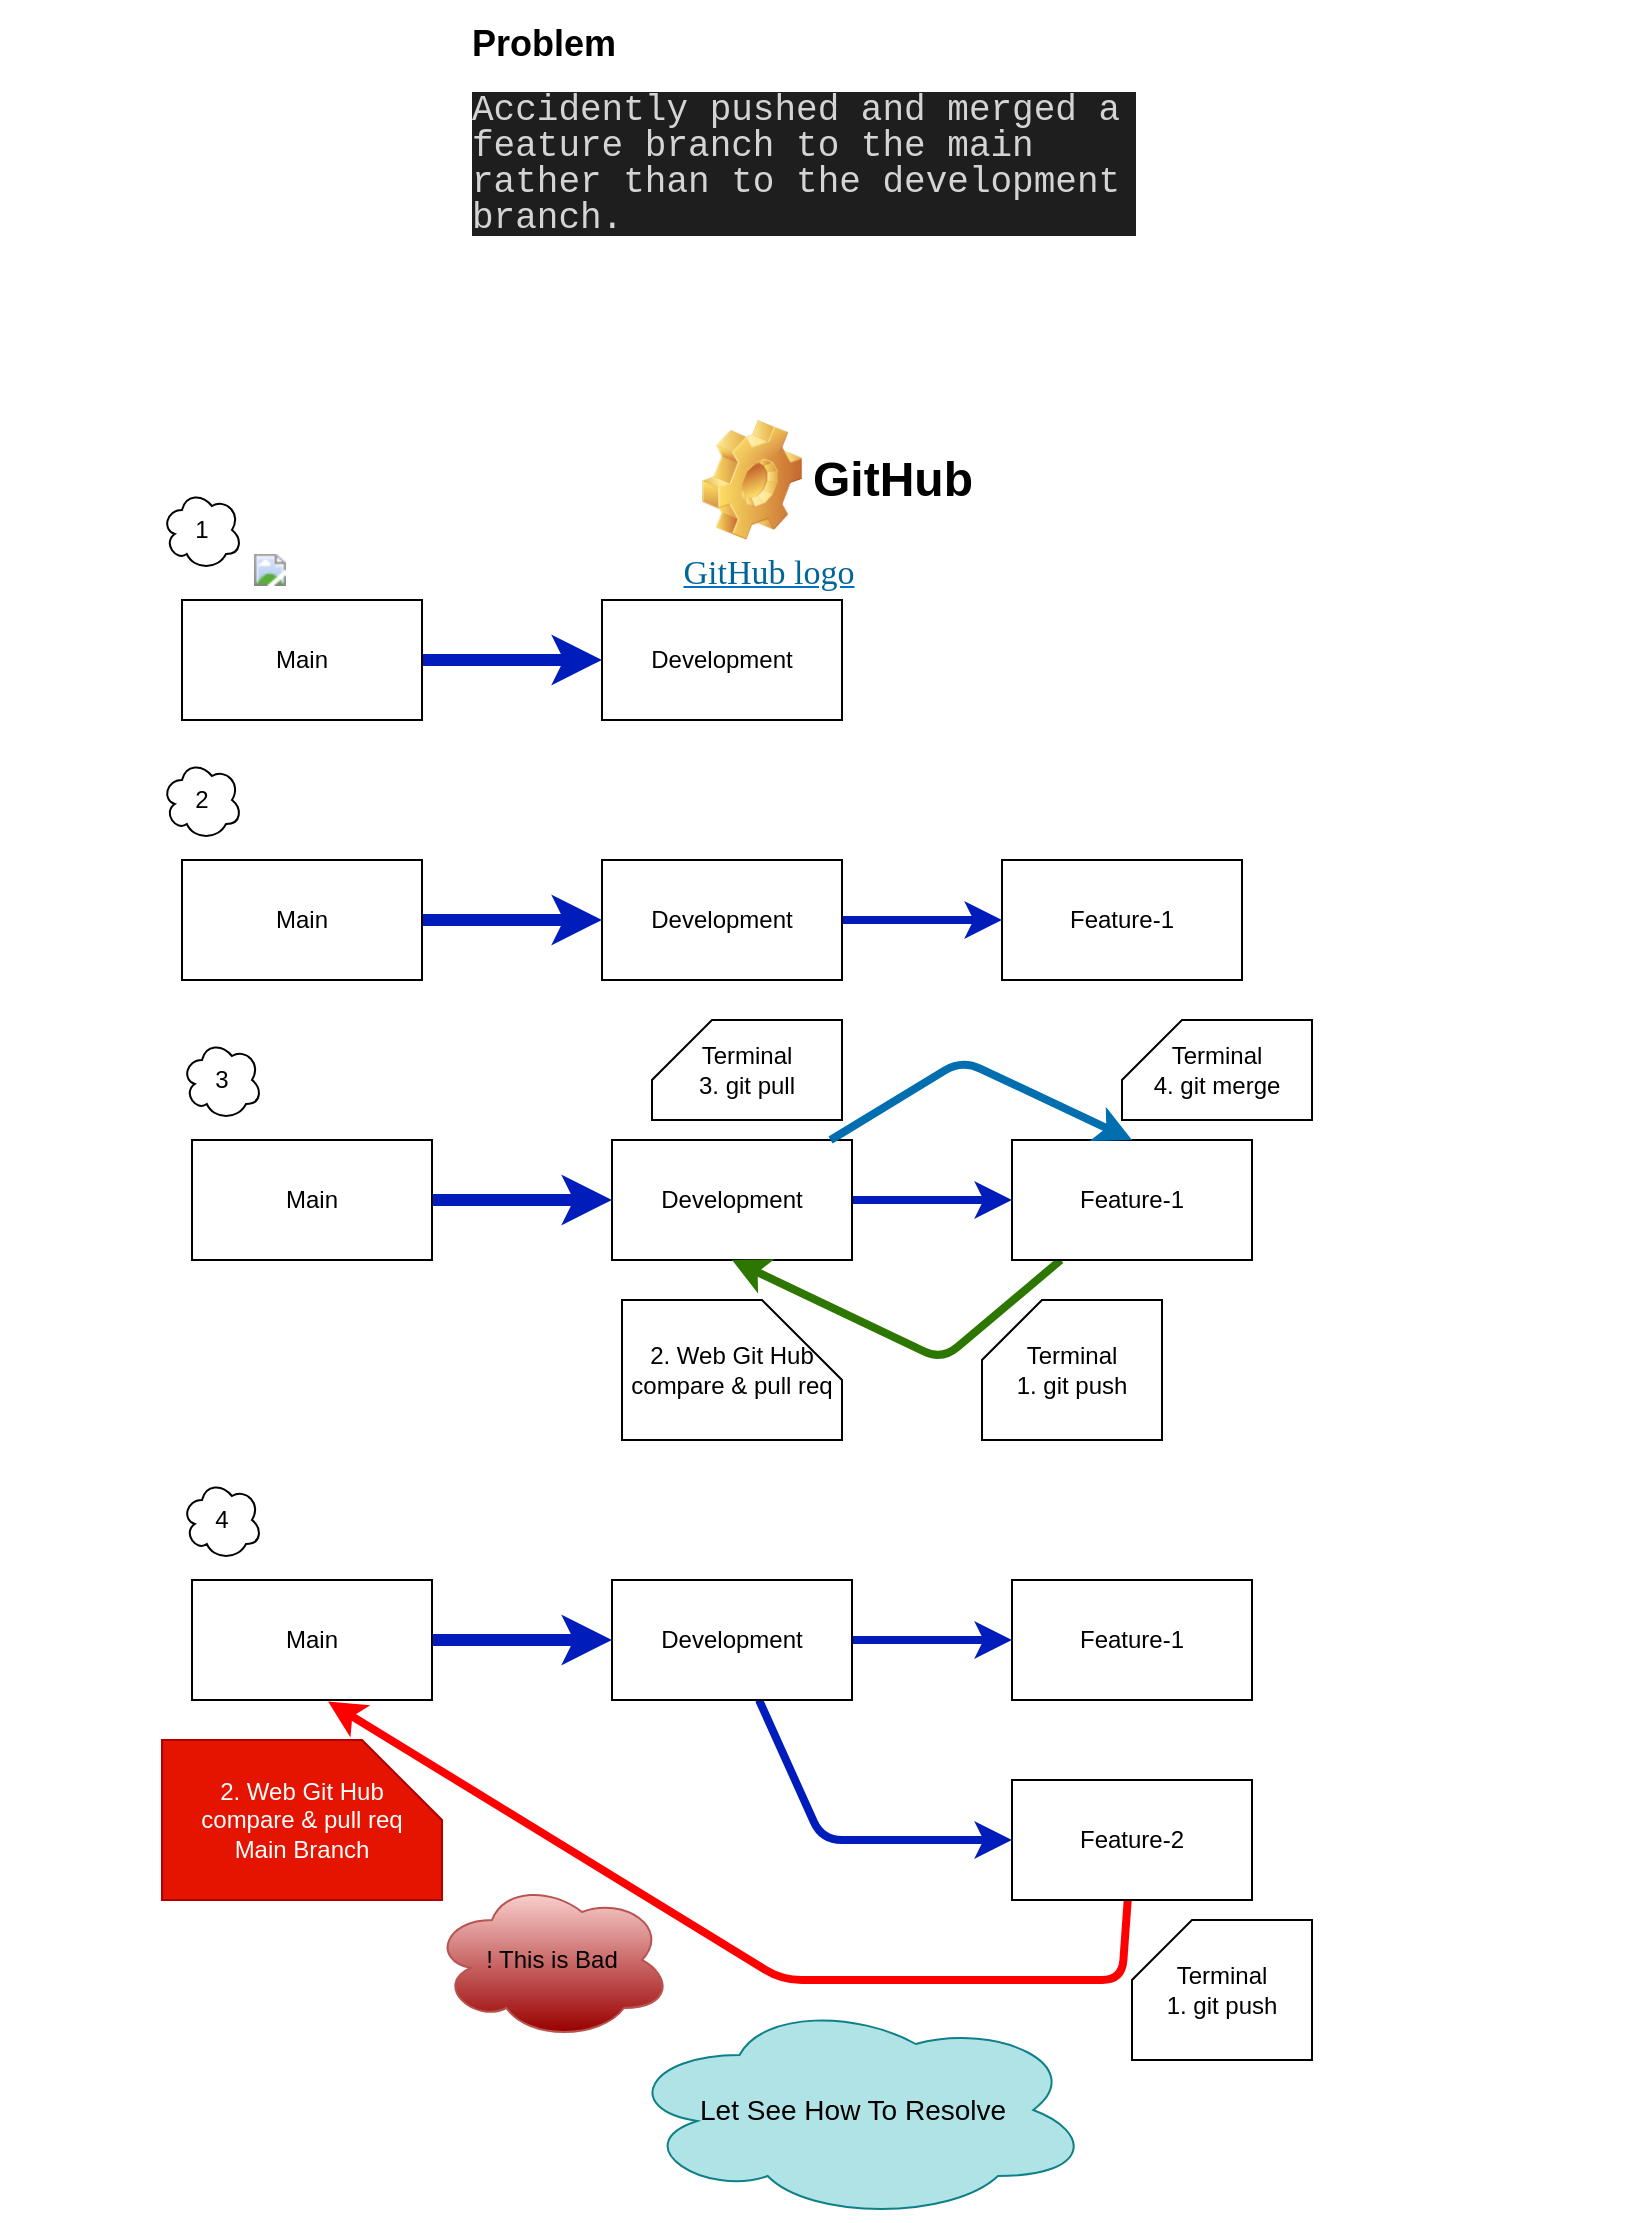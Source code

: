 <mxfile>
    <diagram id="Ax8ytzCEUU-1Sc1jVnvf" name="Page-1">
        <mxGraphModel dx="1360" dy="1507" grid="1" gridSize="10" guides="1" tooltips="1" connect="1" arrows="1" fold="1" page="1" pageScale="1" pageWidth="850" pageHeight="1100" math="0" shadow="0">
            <root>
                <mxCell id="0"/>
                <mxCell id="1" parent="0"/>
                <mxCell id="3" value="" style="shape=waypoint;sketch=0;size=6;pointerEvents=1;points=[];fillColor=#1ba1e2;resizable=0;rotatable=0;perimeter=centerPerimeter;snapToPoint=1;rounded=0;fontFamily=Helvetica;fontSize=12;fontColor=#ffffff;align=center;strokeColor=#006EAF;html=1;" parent="1" vertex="1">
                    <mxGeometry x="-20" y="80" width="820" height="820" as="geometry"/>
                </mxCell>
                <mxCell id="13" value="" style="edgeStyle=none;html=1;fontSize=27;fillColor=#0050ef;strokeColor=#001DBC;strokeWidth=6;" parent="1" source="2" target="12" edge="1">
                    <mxGeometry relative="1" as="geometry"/>
                </mxCell>
                <mxCell id="2" value="Main" style="rounded=0;whiteSpace=wrap;html=1;" parent="1" vertex="1">
                    <mxGeometry x="70" y="90" width="120" height="60" as="geometry"/>
                </mxCell>
                <mxCell id="5" value="&lt;a style=&quot;box-sizing: inherit; color: rgb(0, 102, 153); text-decoration: underline rgb(0, 111, 196); transition: all 0.25s ease 0s; outline: 0px; font-family: &amp;quot;Libre Baskerville&amp;quot;, serif; font-size: 17px; font-style: normal; font-variant-caps: normal; font-weight: 400; letter-spacing: normal; text-align: center; text-indent: 0px; text-transform: none; word-spacing: 0px; text-size-adjust: auto; -webkit-text-stroke-width: 0px;&quot; aria-haspopup=&quot;dialog&quot; aria-controls=&quot;fancybox-wrap&quot; class=&quot;fancybox image&quot; href=&quot;https://1000logos.net/wp-content/uploads/2021/05/GitHub-logo.png&quot;&gt;&lt;img style=&quot;box-sizing: inherit; height: auto; max-width: 100%; border: 0px; clear: both; display: block; margin-left: auto; margin-right: auto;&quot; sizes=&quot;(max-width: 500px) 100vw, 500px&quot; srcset=&quot;https://1000logos.net/wp-content/uploads/2021/05/GitHub-logo-500x281.png 500w, https://1000logos.net/wp-content/uploads/2021/05/GitHub-logo-140x79.png 140w, https://1000logos.net/wp-content/uploads/2021/05/GitHub-logo-768x432.png 768w, https://1000logos.net/wp-content/uploads/2021/05/GitHub-logo-1536x864.png 1536w, https://1000logos.net/wp-content/uploads/2021/05/GitHub-logo-2048x1152.png 2048w&quot; height=&quot;281&quot; width=&quot;500&quot; alt=&quot;GitHub logo&quot; src=&quot;https://1000logos.net/wp-content/uploads/2021/05/GitHub-logo-500x281.png&quot; class=&quot;aligncenter size-medium wp-image-109407&quot; decoding=&quot;async&quot;&gt;&lt;/a&gt;&lt;em style=&quot;box-sizing: inherit; font-style: italic; caret-color: rgb(17, 17, 17); color: rgb(17, 17, 17); font-family: &amp;quot;Libre Baskerville&amp;quot;, serif; font-size: 17px; font-variant-caps: normal; font-weight: 400; letter-spacing: normal; text-align: center; text-indent: 0px; text-transform: none; word-spacing: 0px; text-size-adjust: auto; -webkit-text-stroke-width: 0px; text-decoration: none;&quot;&gt;&lt;/em&gt;&lt;br class=&quot;Apple-interchange-newline&quot;&gt;" style="shape=image;html=1;verticalLabelPosition=bottom;verticalAlign=top;imageAspect=0;image=img/clipart/Gear_128x128.png" parent="1" vertex="1">
                    <mxGeometry x="330" width="50" height="60" as="geometry"/>
                </mxCell>
                <mxCell id="7" value="GitHub" style="text;strokeColor=none;fillColor=none;html=1;fontSize=24;fontStyle=1;verticalAlign=middle;align=center;" parent="1" vertex="1">
                    <mxGeometry x="345" width="160" height="60" as="geometry"/>
                </mxCell>
                <mxCell id="12" value="Development" style="rounded=0;whiteSpace=wrap;html=1;" parent="1" vertex="1">
                    <mxGeometry x="280" y="90" width="120" height="60" as="geometry"/>
                </mxCell>
                <mxCell id="62" value="" style="edgeStyle=none;html=1;fontSize=27;fillColor=#0050ef;strokeColor=#001DBC;strokeWidth=6;" parent="1" source="63" target="64" edge="1">
                    <mxGeometry relative="1" as="geometry"/>
                </mxCell>
                <mxCell id="63" value="Main" style="rounded=0;whiteSpace=wrap;html=1;" parent="1" vertex="1">
                    <mxGeometry x="70" y="220" width="120" height="60" as="geometry"/>
                </mxCell>
                <mxCell id="66" value="" style="edgeStyle=none;html=1;fillColor=#0050ef;strokeColor=#001DBC;strokeWidth=4;" parent="1" source="64" target="65" edge="1">
                    <mxGeometry relative="1" as="geometry"/>
                </mxCell>
                <mxCell id="64" value="Development" style="rounded=0;whiteSpace=wrap;html=1;" parent="1" vertex="1">
                    <mxGeometry x="280" y="220" width="120" height="60" as="geometry"/>
                </mxCell>
                <mxCell id="65" value="Feature-1" style="whiteSpace=wrap;html=1;rounded=0;" parent="1" vertex="1">
                    <mxGeometry x="480" y="220" width="120" height="60" as="geometry"/>
                </mxCell>
                <mxCell id="67" value="" style="edgeStyle=none;html=1;fontSize=27;fillColor=#0050ef;strokeColor=#001DBC;strokeWidth=6;" parent="1" source="68" target="70" edge="1">
                    <mxGeometry relative="1" as="geometry"/>
                </mxCell>
                <mxCell id="68" value="Main" style="rounded=0;whiteSpace=wrap;html=1;" parent="1" vertex="1">
                    <mxGeometry x="75" y="360" width="120" height="60" as="geometry"/>
                </mxCell>
                <mxCell id="69" value="" style="edgeStyle=none;html=1;fillColor=#0050ef;strokeColor=#001DBC;strokeWidth=4;" parent="1" source="70" target="71" edge="1">
                    <mxGeometry relative="1" as="geometry"/>
                </mxCell>
                <mxCell id="70" value="Development" style="rounded=0;whiteSpace=wrap;html=1;" parent="1" vertex="1">
                    <mxGeometry x="285" y="360" width="120" height="60" as="geometry"/>
                </mxCell>
                <mxCell id="76" style="edgeStyle=none;html=1;strokeWidth=4;entryX=0.5;entryY=1;entryDx=0;entryDy=0;fillColor=#60a917;strokeColor=#2D7600;" parent="1" source="71" target="70" edge="1">
                    <mxGeometry relative="1" as="geometry">
                        <Array as="points">
                            <mxPoint x="450" y="470"/>
                        </Array>
                    </mxGeometry>
                </mxCell>
                <mxCell id="71" value="Feature-1" style="whiteSpace=wrap;html=1;rounded=0;" parent="1" vertex="1">
                    <mxGeometry x="485" y="360" width="120" height="60" as="geometry"/>
                </mxCell>
                <mxCell id="77" value="1" style="ellipse;shape=cloud;whiteSpace=wrap;html=1;" parent="1" vertex="1">
                    <mxGeometry x="60" y="35" width="40" height="40" as="geometry"/>
                </mxCell>
                <mxCell id="78" value="2" style="ellipse;shape=cloud;whiteSpace=wrap;html=1;" parent="1" vertex="1">
                    <mxGeometry x="60" y="170" width="40" height="40" as="geometry"/>
                </mxCell>
                <mxCell id="79" value="3" style="ellipse;shape=cloud;whiteSpace=wrap;html=1;" parent="1" vertex="1">
                    <mxGeometry x="70" y="310" width="40" height="40" as="geometry"/>
                </mxCell>
                <mxCell id="80" value="Terminal&lt;br&gt;1. git push" style="shape=card;whiteSpace=wrap;html=1;" parent="1" vertex="1">
                    <mxGeometry x="470" y="440" width="90" height="70" as="geometry"/>
                </mxCell>
                <mxCell id="82" style="edgeStyle=none;html=1;strokeWidth=4;entryX=0.5;entryY=0;entryDx=0;entryDy=0;fillColor=#1ba1e2;strokeColor=#006EAF;" parent="1" source="70" target="71" edge="1">
                    <mxGeometry relative="1" as="geometry">
                        <Array as="points">
                            <mxPoint x="460" y="320"/>
                        </Array>
                    </mxGeometry>
                </mxCell>
                <mxCell id="84" value="2. Web Git Hub &lt;br&gt;compare &amp;amp; pull req" style="shape=card;whiteSpace=wrap;html=1;size=40;direction=south;" parent="1" vertex="1">
                    <mxGeometry x="290" y="440" width="110" height="70" as="geometry"/>
                </mxCell>
                <mxCell id="86" value="4" style="ellipse;shape=cloud;whiteSpace=wrap;html=1;" parent="1" vertex="1">
                    <mxGeometry x="70" y="530" width="40" height="40" as="geometry"/>
                </mxCell>
                <mxCell id="87" value="Terminal&lt;br&gt;3. git pull" style="shape=card;whiteSpace=wrap;html=1;" parent="1" vertex="1">
                    <mxGeometry x="305" y="300" width="95" height="50" as="geometry"/>
                </mxCell>
                <mxCell id="88" value="Terminal&lt;br&gt;4. git merge" style="shape=card;whiteSpace=wrap;html=1;" parent="1" vertex="1">
                    <mxGeometry x="540" y="300" width="95" height="50" as="geometry"/>
                </mxCell>
                <mxCell id="90" value="" style="edgeStyle=none;html=1;fontSize=27;fillColor=#0050ef;strokeColor=#001DBC;strokeWidth=6;" parent="1" source="91" target="93" edge="1">
                    <mxGeometry relative="1" as="geometry"/>
                </mxCell>
                <mxCell id="91" value="Main" style="rounded=0;whiteSpace=wrap;html=1;" parent="1" vertex="1">
                    <mxGeometry x="75" y="580" width="120" height="60" as="geometry"/>
                </mxCell>
                <mxCell id="92" value="" style="edgeStyle=none;html=1;fillColor=#0050ef;strokeColor=#001DBC;strokeWidth=4;" parent="1" source="93" target="95" edge="1">
                    <mxGeometry relative="1" as="geometry"/>
                </mxCell>
                <mxCell id="99" value="" style="edgeStyle=none;html=1;strokeWidth=4;fillColor=#0050ef;strokeColor=#001DBC;" parent="1" source="93" target="98" edge="1">
                    <mxGeometry relative="1" as="geometry">
                        <Array as="points">
                            <mxPoint x="390" y="710"/>
                        </Array>
                    </mxGeometry>
                </mxCell>
                <mxCell id="93" value="Development" style="rounded=0;whiteSpace=wrap;html=1;" parent="1" vertex="1">
                    <mxGeometry x="285" y="580" width="120" height="60" as="geometry"/>
                </mxCell>
                <mxCell id="95" value="Feature-1" style="whiteSpace=wrap;html=1;rounded=0;" parent="1" vertex="1">
                    <mxGeometry x="485" y="580" width="120" height="60" as="geometry"/>
                </mxCell>
                <mxCell id="102" value="" style="edgeStyle=none;html=1;strokeWidth=4;fillColor=#e51400;strokeColor=#FF0000;entryX=0.567;entryY=1.013;entryDx=0;entryDy=0;entryPerimeter=0;" parent="1" source="98" target="91" edge="1">
                    <mxGeometry relative="1" as="geometry">
                        <mxPoint x="110" y="670" as="targetPoint"/>
                        <Array as="points">
                            <mxPoint x="540" y="780"/>
                            <mxPoint x="370" y="780"/>
                        </Array>
                    </mxGeometry>
                </mxCell>
                <mxCell id="98" value="Feature-2" style="rounded=0;whiteSpace=wrap;html=1;" parent="1" vertex="1">
                    <mxGeometry x="485" y="680" width="120" height="60" as="geometry"/>
                </mxCell>
                <mxCell id="103" value="Terminal&lt;br&gt;1. git push" style="shape=card;whiteSpace=wrap;html=1;" parent="1" vertex="1">
                    <mxGeometry x="545" y="750" width="90" height="70" as="geometry"/>
                </mxCell>
                <mxCell id="104" value="2. Web Git Hub &lt;br&gt;compare &amp;amp; pull req&lt;br&gt;Main Branch" style="shape=card;whiteSpace=wrap;html=1;size=40;direction=south;fillColor=#e51400;fontColor=#ffffff;strokeColor=#B20000;" parent="1" vertex="1">
                    <mxGeometry x="60" y="660" width="140" height="80" as="geometry"/>
                </mxCell>
                <mxCell id="105" value="! This is Bad" style="ellipse;shape=cloud;whiteSpace=wrap;html=1;fillColor=#f8cecc;strokeColor=#b85450;gradientColor=#990000;fontColor=#000000;" parent="1" vertex="1">
                    <mxGeometry x="195" y="730" width="120" height="80" as="geometry"/>
                </mxCell>
                <mxCell id="106" value="&lt;font color=&quot;#000000&quot; style=&quot;font-size: 14px;&quot;&gt;Let See How To Resolve&amp;nbsp;&lt;/font&gt;" style="ellipse;shape=cloud;whiteSpace=wrap;html=1;fillColor=#b0e3e6;strokeColor=#0e8088;" parent="1" vertex="1">
                    <mxGeometry x="290" y="790" width="235" height="110" as="geometry"/>
                </mxCell>
                <mxCell id="107" value="&lt;h1 style=&quot;font-size: 18px;&quot;&gt;Problem&lt;/h1&gt;&lt;div style=&quot;color: rgb(212, 212, 212); background-color: rgb(30, 30, 30); font-family: Menlo, Monaco, &amp;quot;Courier New&amp;quot;, monospace; line-height: 18px; font-size: 18px;&quot;&gt;Accidently pushed and merged a feature branch to the main rather than to the development branch.&lt;/div&gt;" style="text;html=1;strokeColor=none;fillColor=none;spacing=5;spacingTop=-20;whiteSpace=wrap;overflow=hidden;rounded=0;fontSize=18;" vertex="1" parent="1">
                    <mxGeometry x="210" y="-200" width="340" height="150" as="geometry"/>
                </mxCell>
            </root>
        </mxGraphModel>
    </diagram>
</mxfile>